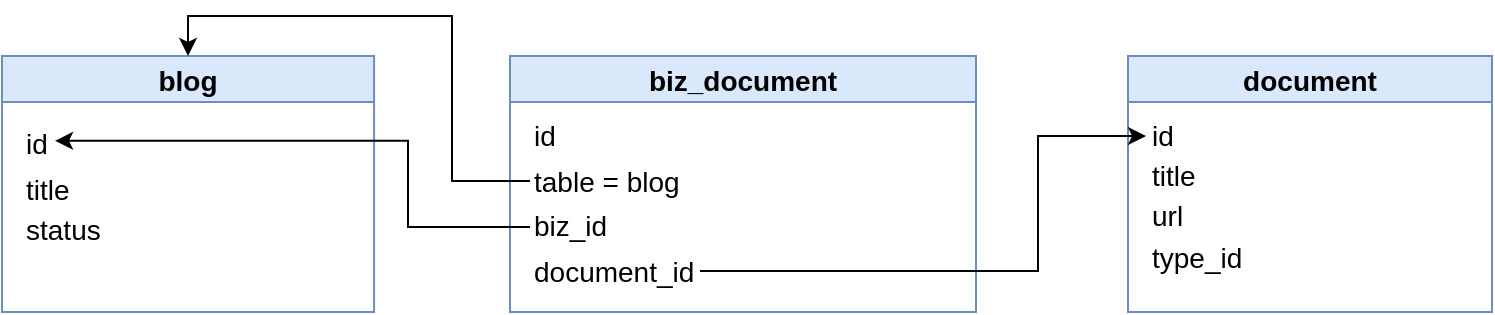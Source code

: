 <mxfile version="17.1.3" type="github">
  <diagram name="Page-1" id="e7e014a7-5840-1c2e-5031-d8a46d1fe8dd">
    <mxGraphModel dx="1234" dy="684" grid="0" gridSize="10" guides="1" tooltips="1" connect="1" arrows="1" fold="1" page="1" pageScale="1" pageWidth="1169" pageHeight="826" background="none" math="0" shadow="0">
      <root>
        <mxCell id="0" />
        <mxCell id="1" parent="0" />
        <mxCell id="k-PogV9iw9nHgQf0J8GU-70" value="blog" style="swimlane;fontSize=14;strokeColor=#6c8ebf;fillColor=#dae8fc;" parent="1" vertex="1">
          <mxGeometry x="85" y="163" width="186.04" height="128" as="geometry" />
        </mxCell>
        <mxCell id="k-PogV9iw9nHgQf0J8GU-71" value="id" style="text;html=1;align=left;verticalAlign=middle;resizable=0;points=[];autosize=1;strokeColor=none;fillColor=none;fontSize=14;flipH=0;spacingRight=-5;" parent="k-PogV9iw9nHgQf0J8GU-70" vertex="1">
          <mxGeometry x="10" y="33" width="16" height="21" as="geometry" />
        </mxCell>
        <mxCell id="k-PogV9iw9nHgQf0J8GU-74" value="title" style="text;html=1;align=left;verticalAlign=middle;resizable=0;points=[];autosize=1;strokeColor=none;fillColor=none;fontSize=14;flipH=0;" parent="k-PogV9iw9nHgQf0J8GU-70" vertex="1">
          <mxGeometry x="10" y="56" width="32" height="21" as="geometry" />
        </mxCell>
        <mxCell id="k-PogV9iw9nHgQf0J8GU-93" value="status" style="text;html=1;align=left;verticalAlign=middle;resizable=0;points=[];autosize=1;strokeColor=none;fillColor=none;fontSize=14;flipH=0;spacingRight=-5;" parent="k-PogV9iw9nHgQf0J8GU-70" vertex="1">
          <mxGeometry x="10" y="76" width="43" height="21" as="geometry" />
        </mxCell>
        <mxCell id="k-PogV9iw9nHgQf0J8GU-75" value="document" style="swimlane;fontSize=14;strokeColor=#6c8ebf;fillColor=#dae8fc;" parent="1" vertex="1">
          <mxGeometry x="648" y="163" width="182" height="128" as="geometry" />
        </mxCell>
        <mxCell id="k-PogV9iw9nHgQf0J8GU-76" value="id" style="text;html=1;align=left;verticalAlign=middle;resizable=0;points=[];autosize=1;strokeColor=none;fillColor=none;fontSize=14;flipH=0;" parent="k-PogV9iw9nHgQf0J8GU-75" vertex="1">
          <mxGeometry x="10" y="30" width="30" height="20" as="geometry" />
        </mxCell>
        <mxCell id="k-PogV9iw9nHgQf0J8GU-77" value="title" style="text;html=1;align=left;verticalAlign=middle;resizable=0;points=[];autosize=1;strokeColor=none;fillColor=none;fontSize=14;flipH=0;" parent="k-PogV9iw9nHgQf0J8GU-75" vertex="1">
          <mxGeometry x="10" y="50" width="40" height="20" as="geometry" />
        </mxCell>
        <mxCell id="k-PogV9iw9nHgQf0J8GU-78" value="url" style="text;html=1;align=left;verticalAlign=middle;resizable=0;points=[];autosize=1;strokeColor=none;fillColor=none;fontSize=14;flipH=0;" parent="k-PogV9iw9nHgQf0J8GU-75" vertex="1">
          <mxGeometry x="10" y="70" width="30" height="20" as="geometry" />
        </mxCell>
        <mxCell id="k-PogV9iw9nHgQf0J8GU-94" value="type_id" style="text;html=1;align=left;verticalAlign=middle;resizable=0;points=[];autosize=1;strokeColor=none;fillColor=none;fontSize=14;flipH=0;" parent="k-PogV9iw9nHgQf0J8GU-75" vertex="1">
          <mxGeometry x="10" y="90" width="55" height="21" as="geometry" />
        </mxCell>
        <mxCell id="k-PogV9iw9nHgQf0J8GU-107" value="biz_document" style="swimlane;fontSize=14;strokeColor=#6c8ebf;fillColor=#dae8fc;" parent="1" vertex="1">
          <mxGeometry x="339" y="163" width="233" height="128" as="geometry" />
        </mxCell>
        <mxCell id="k-PogV9iw9nHgQf0J8GU-108" value="id" style="text;html=1;align=left;verticalAlign=middle;resizable=0;points=[];autosize=1;strokeColor=none;fillColor=none;fontSize=14;flipH=0;" parent="k-PogV9iw9nHgQf0J8GU-107" vertex="1">
          <mxGeometry x="10" y="30" width="30" height="20" as="geometry" />
        </mxCell>
        <mxCell id="k-PogV9iw9nHgQf0J8GU-109" value="table = blog" style="text;html=1;align=left;verticalAlign=middle;resizable=0;points=[];autosize=1;strokeColor=none;fillColor=none;fontSize=14;flipH=0;spacingRight=-5;" parent="k-PogV9iw9nHgQf0J8GU-107" vertex="1">
          <mxGeometry x="10" y="52" width="78" height="21" as="geometry" />
        </mxCell>
        <mxCell id="k-PogV9iw9nHgQf0J8GU-111" value="biz_id" style="text;html=1;align=left;verticalAlign=middle;resizable=0;points=[];autosize=1;strokeColor=none;fillColor=none;fontSize=14;flipH=0;spacingRight=-5;" parent="k-PogV9iw9nHgQf0J8GU-107" vertex="1">
          <mxGeometry x="10" y="74" width="42" height="21" as="geometry" />
        </mxCell>
        <mxCell id="k-PogV9iw9nHgQf0J8GU-110" value="document_id" style="text;html=1;align=left;verticalAlign=middle;resizable=0;points=[];autosize=1;strokeColor=none;fillColor=none;fontSize=14;flipH=0;spacingRight=-5;" parent="k-PogV9iw9nHgQf0J8GU-107" vertex="1">
          <mxGeometry x="10" y="97" width="85" height="21" as="geometry" />
        </mxCell>
        <mxCell id="4svblFhVDyxfPA9xFEh6-13" style="edgeStyle=orthogonalEdgeStyle;rounded=0;orthogonalLoop=1;jettySize=auto;html=1;entryX=0.5;entryY=0;entryDx=0;entryDy=0;" edge="1" parent="1" source="k-PogV9iw9nHgQf0J8GU-109" target="k-PogV9iw9nHgQf0J8GU-70">
          <mxGeometry relative="1" as="geometry" />
        </mxCell>
        <mxCell id="4svblFhVDyxfPA9xFEh6-14" style="edgeStyle=orthogonalEdgeStyle;rounded=0;orthogonalLoop=1;jettySize=auto;html=1;entryX=1.033;entryY=0.4;entryDx=0;entryDy=0;entryPerimeter=0;" edge="1" parent="1">
          <mxGeometry relative="1" as="geometry">
            <mxPoint x="349" y="248.5" as="sourcePoint" />
            <mxPoint x="111.528" y="205.4" as="targetPoint" />
            <Array as="points">
              <mxPoint x="288" y="249" />
              <mxPoint x="288" y="205" />
            </Array>
          </mxGeometry>
        </mxCell>
        <mxCell id="4svblFhVDyxfPA9xFEh6-15" style="edgeStyle=orthogonalEdgeStyle;rounded=0;orthogonalLoop=1;jettySize=auto;html=1;entryX=-0.033;entryY=0.5;entryDx=0;entryDy=0;entryPerimeter=0;" edge="1" parent="1" source="k-PogV9iw9nHgQf0J8GU-110" target="k-PogV9iw9nHgQf0J8GU-76">
          <mxGeometry relative="1" as="geometry">
            <Array as="points">
              <mxPoint x="603" y="271" />
              <mxPoint x="603" y="203" />
            </Array>
          </mxGeometry>
        </mxCell>
      </root>
    </mxGraphModel>
  </diagram>
</mxfile>
